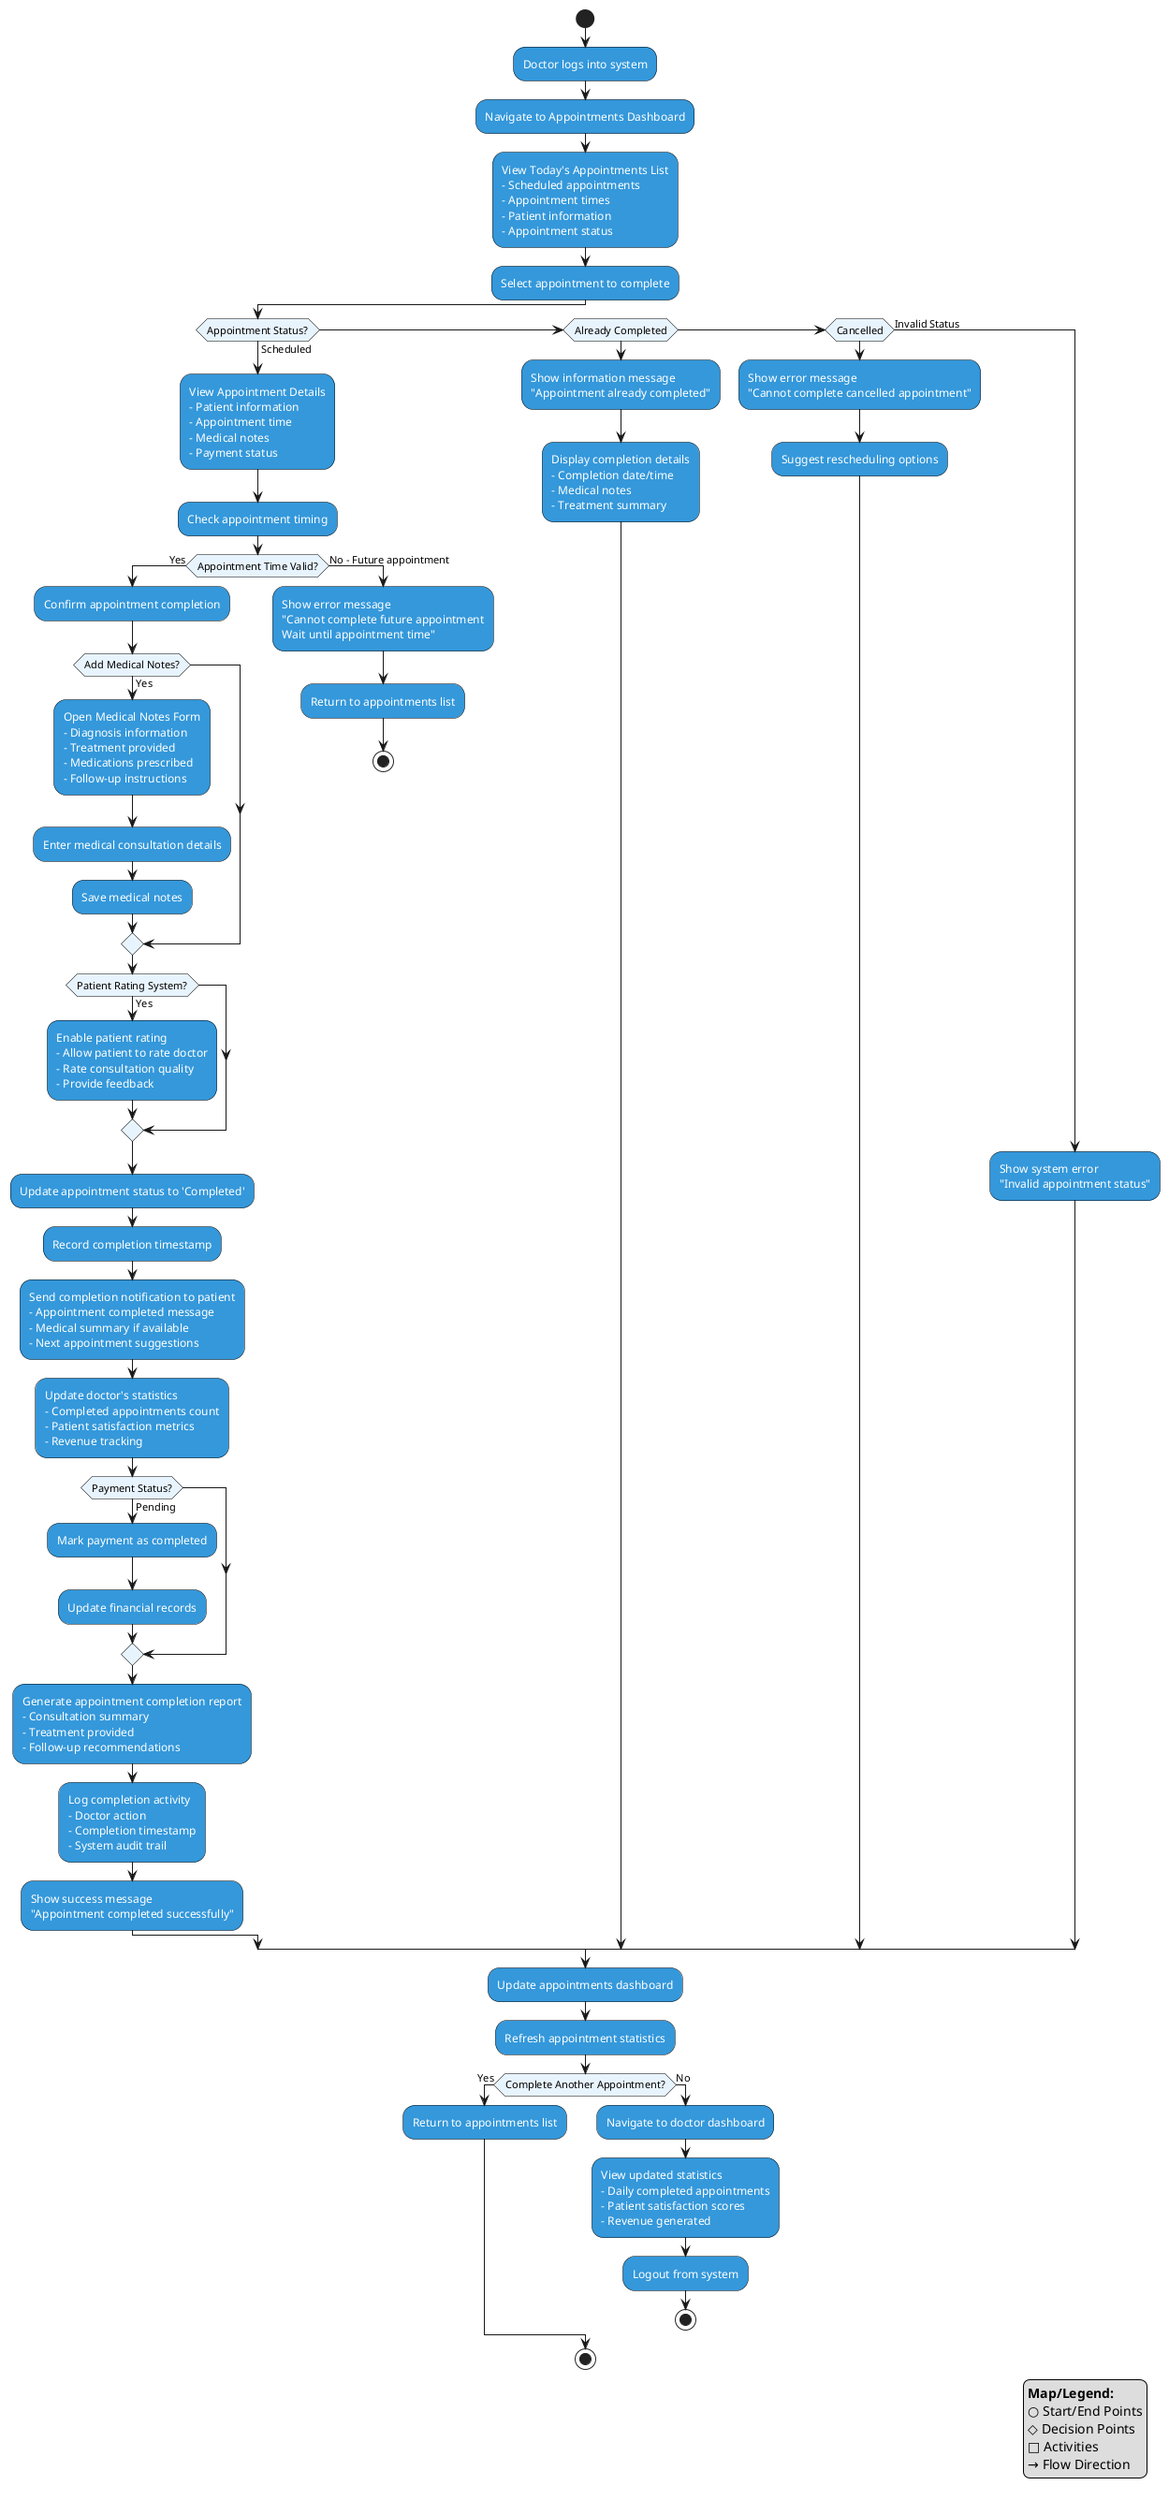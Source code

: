 @startuml Doctor_Complete_Appointment_Activity

skinparam Activity {
    BackgroundColor #3498db
    BorderColor #000000
    FontColor #ffffff
    FontSize 12
    FontName Arial
}

skinparam ActivityDiamond {
    BackgroundColor #e8f4fd
    BorderColor #000000
    FontColor #000000
    FontSize 11
    FontName Arial
}

skinparam Note {
    BackgroundColor #f8f9fa
    BorderColor #000000
    FontColor #000000
    FontSize 10
}

|Doctor|
start

:Doctor logs into system;

:Navigate to Appointments Dashboard;

:View Today's Appointments List
- Scheduled appointments
- Appointment times
- Patient information
- Appointment status;

:Select appointment to complete;

if (Appointment Status?) then (Scheduled)
    :View Appointment Details
    - Patient information
    - Appointment time
    - Medical notes
    - Payment status;
    
    :Check appointment timing;
    
    if (Appointment Time Valid?) then (Yes)
        :Confirm appointment completion;
        
        if (Add Medical Notes?) then (Yes)
            :Open Medical Notes Form
            - Diagnosis information
            - Treatment provided
            - Medications prescribed
            - Follow-up instructions;
            
            :Enter medical consultation details;
            
            :Save medical notes;
        endif
        
        if (Patient Rating System?) then (Yes)
            :Enable patient rating
            - Allow patient to rate doctor
            - Rate consultation quality
            - Provide feedback;
        endif
        
        :Update appointment status to 'Completed';
        
        :Record completion timestamp;
        
        :Send completion notification to patient
        - Appointment completed message
        - Medical summary if available
        - Next appointment suggestions;
        
        :Update doctor's statistics
        - Completed appointments count
        - Patient satisfaction metrics
        - Revenue tracking;
        
        if (Payment Status?) then (Pending)
            :Mark payment as completed;
            :Update financial records;
        endif
        
        :Generate appointment completion report
        - Consultation summary
        - Treatment provided
        - Follow-up recommendations;
        
        :Log completion activity
        - Doctor action
        - Completion timestamp
        - System audit trail;
        
        :Show success message
        "Appointment completed successfully";
        
    else (No - Future appointment)
        :Show error message
        "Cannot complete future appointment
        Wait until appointment time";
        
        :Return to appointments list;
        stop
    endif
    
elseif (Already Completed) then
    :Show information message
    "Appointment already completed";
    
    :Display completion details
    - Completion date/time
    - Medical notes
    - Treatment summary;
    
elseif (Cancelled) then
    :Show error message
    "Cannot complete cancelled appointment";
    
    :Suggest rescheduling options;
    
else (Invalid Status)
    :Show system error
    "Invalid appointment status";
endif

:Update appointments dashboard;

:Refresh appointment statistics;

if (Complete Another Appointment?) then (Yes)
    :Return to appointments list;
else (No)
    :Navigate to doctor dashboard;
    
    :View updated statistics
    - Daily completed appointments
    - Patient satisfaction scores
    - Revenue generated;
    
    :Logout from system;
    stop
endif

stop

' Map/Legend positioned at bottom right
legend right
**Map/Legend:**
○ Start/End Points
◇ Decision Points  
□ Activities
→ Flow Direction
endlegend

@enduml 
